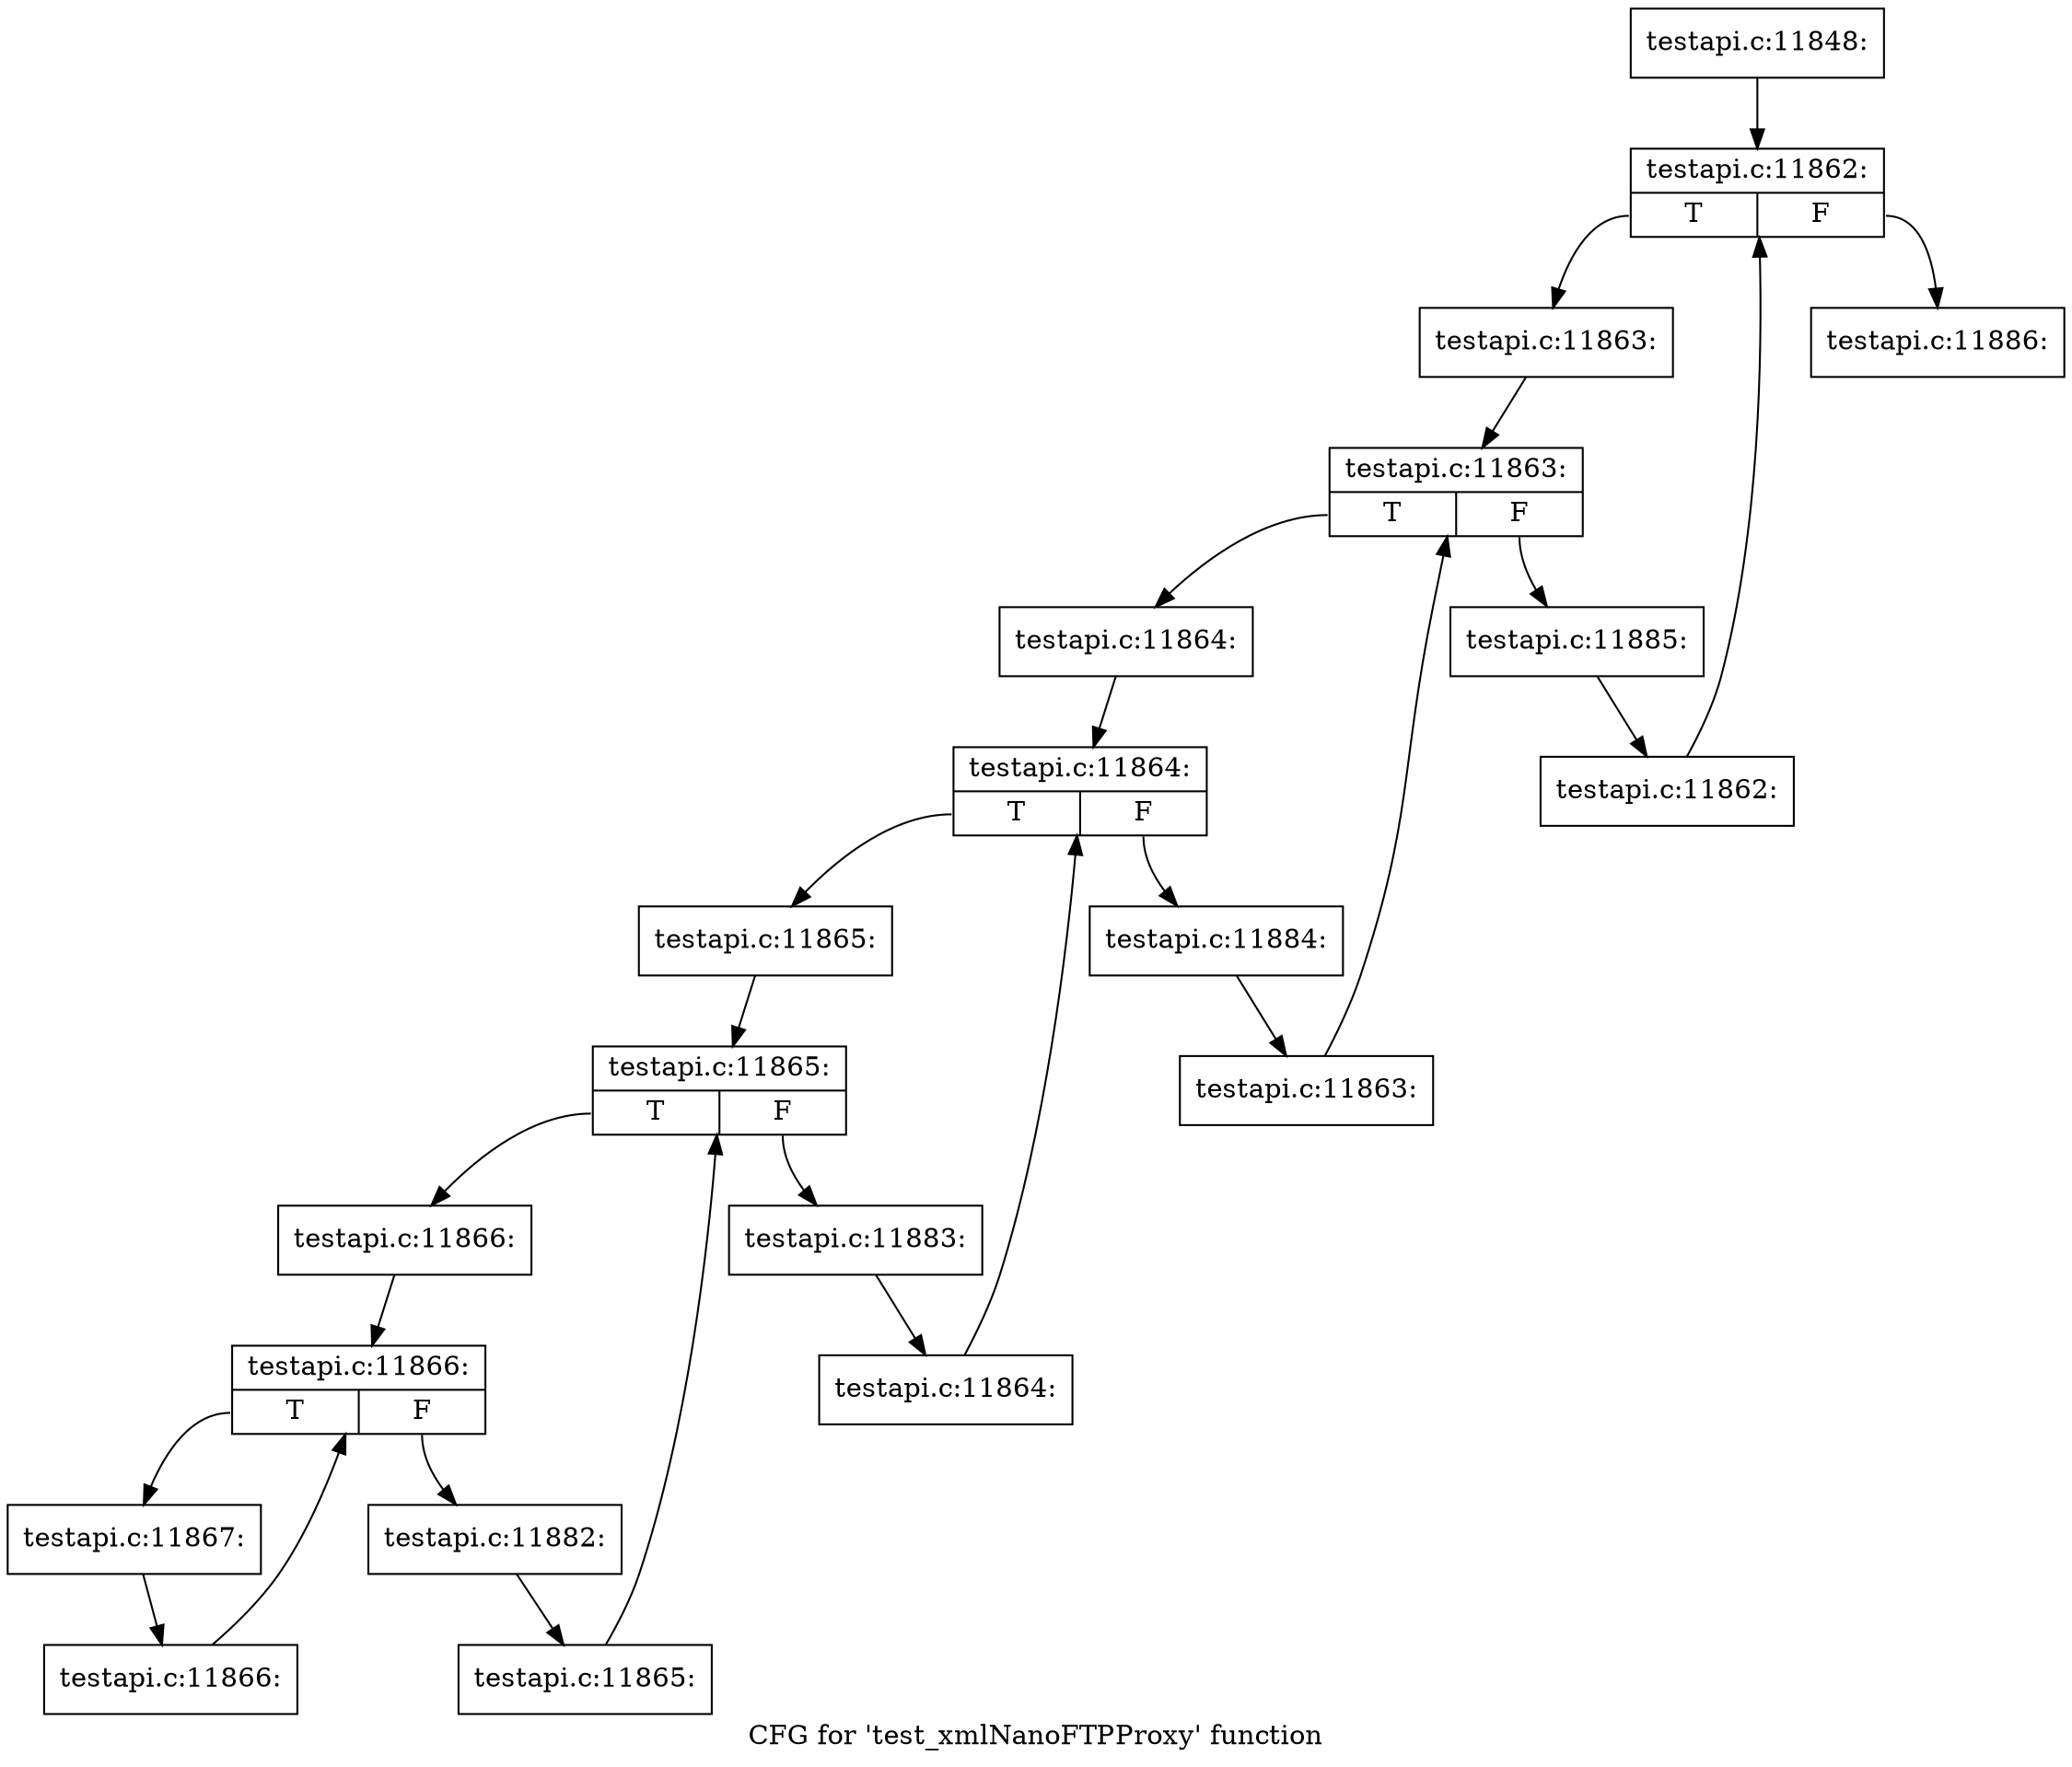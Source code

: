 digraph "CFG for 'test_xmlNanoFTPProxy' function" {
	label="CFG for 'test_xmlNanoFTPProxy' function";

	Node0x46c1bc0 [shape=record,label="{testapi.c:11848:}"];
	Node0x46c1bc0 -> Node0x46c9700;
	Node0x46c9700 [shape=record,label="{testapi.c:11862:|{<s0>T|<s1>F}}"];
	Node0x46c9700:s0 -> Node0x46c99e0;
	Node0x46c9700:s1 -> Node0x46c9560;
	Node0x46c99e0 [shape=record,label="{testapi.c:11863:}"];
	Node0x46c99e0 -> Node0x46c9dd0;
	Node0x46c9dd0 [shape=record,label="{testapi.c:11863:|{<s0>T|<s1>F}}"];
	Node0x46c9dd0:s0 -> Node0x46ca050;
	Node0x46c9dd0:s1 -> Node0x46c9cb0;
	Node0x46ca050 [shape=record,label="{testapi.c:11864:}"];
	Node0x46ca050 -> Node0x46ca440;
	Node0x46ca440 [shape=record,label="{testapi.c:11864:|{<s0>T|<s1>F}}"];
	Node0x46ca440:s0 -> Node0x46ca6c0;
	Node0x46ca440:s1 -> Node0x46ca320;
	Node0x46ca6c0 [shape=record,label="{testapi.c:11865:}"];
	Node0x46ca6c0 -> Node0x46caab0;
	Node0x46caab0 [shape=record,label="{testapi.c:11865:|{<s0>T|<s1>F}}"];
	Node0x46caab0:s0 -> Node0x46cad30;
	Node0x46caab0:s1 -> Node0x46ca990;
	Node0x46cad30 [shape=record,label="{testapi.c:11866:}"];
	Node0x46cad30 -> Node0x46cb120;
	Node0x46cb120 [shape=record,label="{testapi.c:11866:|{<s0>T|<s1>F}}"];
	Node0x46cb120:s0 -> Node0x46cb530;
	Node0x46cb120:s1 -> Node0x46cb000;
	Node0x46cb530 [shape=record,label="{testapi.c:11867:}"];
	Node0x46cb530 -> Node0x46cb4a0;
	Node0x46cb4a0 [shape=record,label="{testapi.c:11866:}"];
	Node0x46cb4a0 -> Node0x46cb120;
	Node0x46cb000 [shape=record,label="{testapi.c:11882:}"];
	Node0x46cb000 -> Node0x46caca0;
	Node0x46caca0 [shape=record,label="{testapi.c:11865:}"];
	Node0x46caca0 -> Node0x46caab0;
	Node0x46ca990 [shape=record,label="{testapi.c:11883:}"];
	Node0x46ca990 -> Node0x46ca630;
	Node0x46ca630 [shape=record,label="{testapi.c:11864:}"];
	Node0x46ca630 -> Node0x46ca440;
	Node0x46ca320 [shape=record,label="{testapi.c:11884:}"];
	Node0x46ca320 -> Node0x46c9fc0;
	Node0x46c9fc0 [shape=record,label="{testapi.c:11863:}"];
	Node0x46c9fc0 -> Node0x46c9dd0;
	Node0x46c9cb0 [shape=record,label="{testapi.c:11885:}"];
	Node0x46c9cb0 -> Node0x46c9950;
	Node0x46c9950 [shape=record,label="{testapi.c:11862:}"];
	Node0x46c9950 -> Node0x46c9700;
	Node0x46c9560 [shape=record,label="{testapi.c:11886:}"];
}
